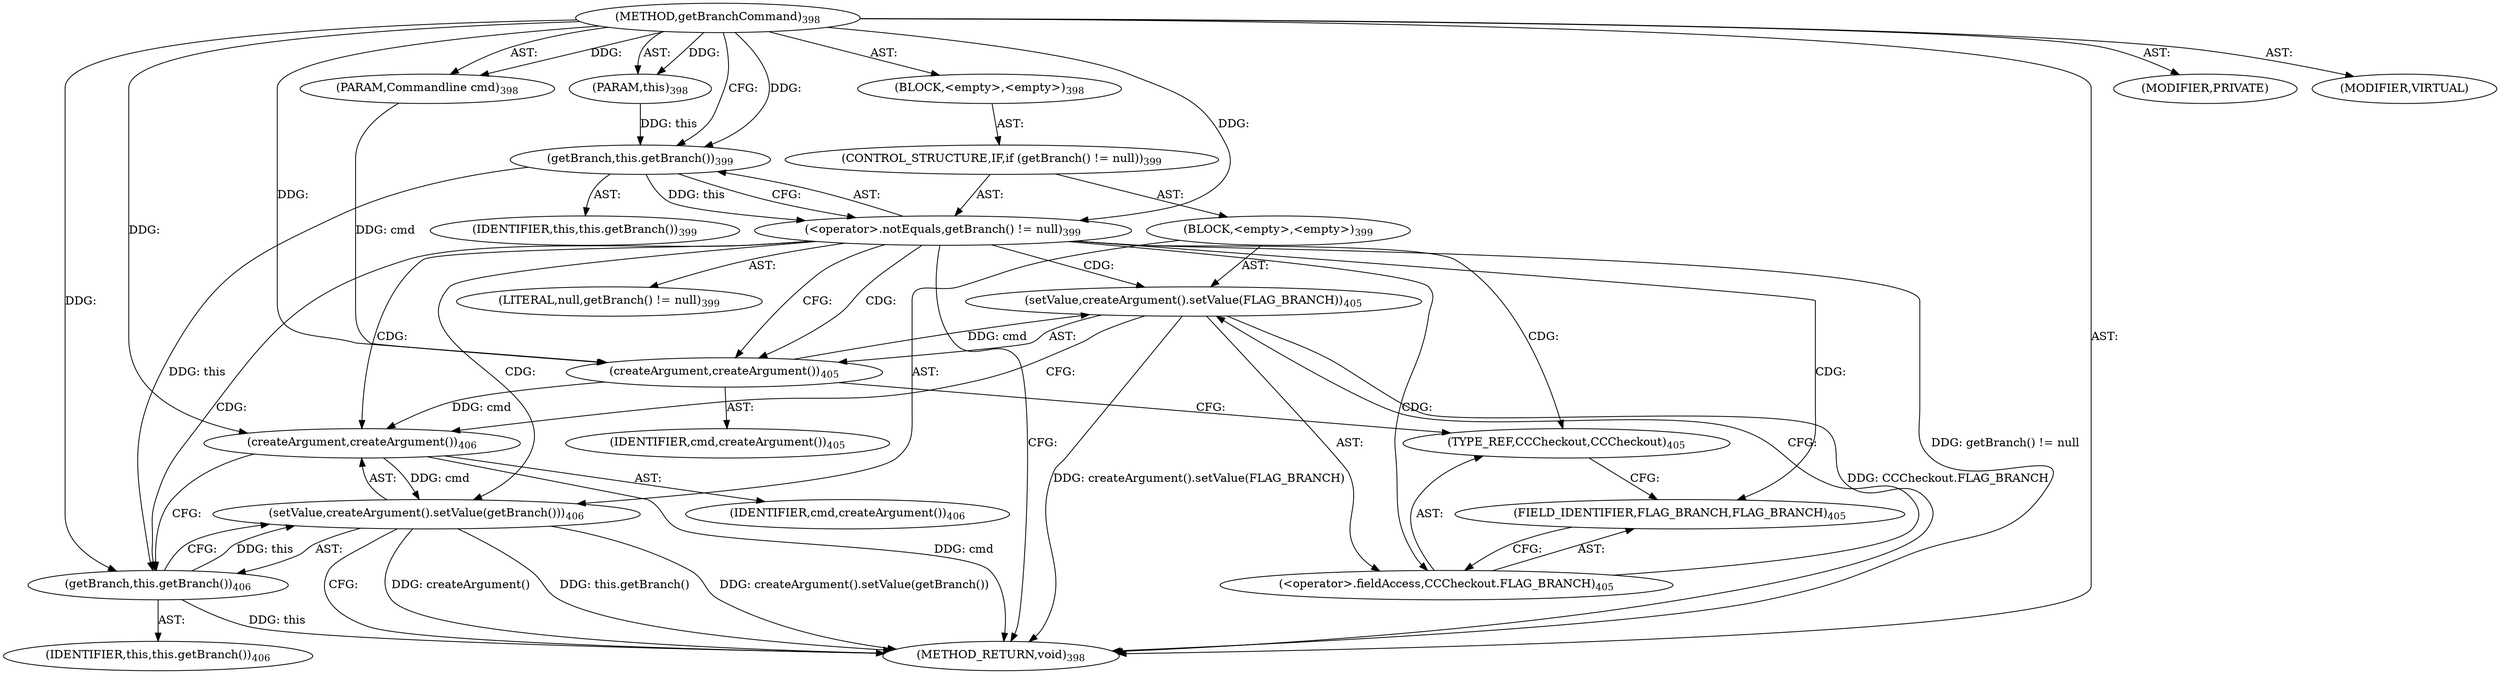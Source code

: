 digraph "getBranchCommand" {  
"111669149715" [label = <(METHOD,getBranchCommand)<SUB>398</SUB>> ]
"115964116995" [label = <(PARAM,this)<SUB>398</SUB>> ]
"115964117024" [label = <(PARAM,Commandline cmd)<SUB>398</SUB>> ]
"25769803812" [label = <(BLOCK,&lt;empty&gt;,&lt;empty&gt;)<SUB>398</SUB>> ]
"47244640272" [label = <(CONTROL_STRUCTURE,IF,if (getBranch() != null))<SUB>399</SUB>> ]
"30064771168" [label = <(&lt;operator&gt;.notEquals,getBranch() != null)<SUB>399</SUB>> ]
"30064771169" [label = <(getBranch,this.getBranch())<SUB>399</SUB>> ]
"68719476758" [label = <(IDENTIFIER,this,this.getBranch())<SUB>399</SUB>> ]
"90194313224" [label = <(LITERAL,null,getBranch() != null)<SUB>399</SUB>> ]
"25769803813" [label = <(BLOCK,&lt;empty&gt;,&lt;empty&gt;)<SUB>399</SUB>> ]
"30064771170" [label = <(setValue,createArgument().setValue(FLAG_BRANCH))<SUB>405</SUB>> ]
"30064771171" [label = <(createArgument,createArgument())<SUB>405</SUB>> ]
"68719476820" [label = <(IDENTIFIER,cmd,createArgument())<SUB>405</SUB>> ]
"30064771172" [label = <(&lt;operator&gt;.fieldAccess,CCCheckout.FLAG_BRANCH)<SUB>405</SUB>> ]
"180388626439" [label = <(TYPE_REF,CCCheckout,CCCheckout)<SUB>405</SUB>> ]
"55834574871" [label = <(FIELD_IDENTIFIER,FLAG_BRANCH,FLAG_BRANCH)<SUB>405</SUB>> ]
"30064771173" [label = <(setValue,createArgument().setValue(getBranch()))<SUB>406</SUB>> ]
"30064771174" [label = <(createArgument,createArgument())<SUB>406</SUB>> ]
"68719476821" [label = <(IDENTIFIER,cmd,createArgument())<SUB>406</SUB>> ]
"30064771175" [label = <(getBranch,this.getBranch())<SUB>406</SUB>> ]
"68719476759" [label = <(IDENTIFIER,this,this.getBranch())<SUB>406</SUB>> ]
"133143986222" [label = <(MODIFIER,PRIVATE)> ]
"133143986223" [label = <(MODIFIER,VIRTUAL)> ]
"128849018899" [label = <(METHOD_RETURN,void)<SUB>398</SUB>> ]
  "111669149715" -> "115964116995"  [ label = "AST: "] 
  "111669149715" -> "115964117024"  [ label = "AST: "] 
  "111669149715" -> "25769803812"  [ label = "AST: "] 
  "111669149715" -> "133143986222"  [ label = "AST: "] 
  "111669149715" -> "133143986223"  [ label = "AST: "] 
  "111669149715" -> "128849018899"  [ label = "AST: "] 
  "25769803812" -> "47244640272"  [ label = "AST: "] 
  "47244640272" -> "30064771168"  [ label = "AST: "] 
  "47244640272" -> "25769803813"  [ label = "AST: "] 
  "30064771168" -> "30064771169"  [ label = "AST: "] 
  "30064771168" -> "90194313224"  [ label = "AST: "] 
  "30064771169" -> "68719476758"  [ label = "AST: "] 
  "25769803813" -> "30064771170"  [ label = "AST: "] 
  "25769803813" -> "30064771173"  [ label = "AST: "] 
  "30064771170" -> "30064771171"  [ label = "AST: "] 
  "30064771170" -> "30064771172"  [ label = "AST: "] 
  "30064771171" -> "68719476820"  [ label = "AST: "] 
  "30064771172" -> "180388626439"  [ label = "AST: "] 
  "30064771172" -> "55834574871"  [ label = "AST: "] 
  "30064771173" -> "30064771174"  [ label = "AST: "] 
  "30064771173" -> "30064771175"  [ label = "AST: "] 
  "30064771174" -> "68719476821"  [ label = "AST: "] 
  "30064771175" -> "68719476759"  [ label = "AST: "] 
  "30064771168" -> "128849018899"  [ label = "CFG: "] 
  "30064771168" -> "30064771171"  [ label = "CFG: "] 
  "30064771169" -> "30064771168"  [ label = "CFG: "] 
  "30064771170" -> "30064771174"  [ label = "CFG: "] 
  "30064771173" -> "128849018899"  [ label = "CFG: "] 
  "30064771171" -> "180388626439"  [ label = "CFG: "] 
  "30064771172" -> "30064771170"  [ label = "CFG: "] 
  "30064771174" -> "30064771175"  [ label = "CFG: "] 
  "30064771175" -> "30064771173"  [ label = "CFG: "] 
  "180388626439" -> "55834574871"  [ label = "CFG: "] 
  "55834574871" -> "30064771172"  [ label = "CFG: "] 
  "111669149715" -> "30064771169"  [ label = "CFG: "] 
  "30064771168" -> "128849018899"  [ label = "DDG: getBranch() != null"] 
  "30064771170" -> "128849018899"  [ label = "DDG: CCCheckout.FLAG_BRANCH"] 
  "30064771170" -> "128849018899"  [ label = "DDG: createArgument().setValue(FLAG_BRANCH)"] 
  "30064771174" -> "128849018899"  [ label = "DDG: cmd"] 
  "30064771173" -> "128849018899"  [ label = "DDG: createArgument()"] 
  "30064771175" -> "128849018899"  [ label = "DDG: this"] 
  "30064771173" -> "128849018899"  [ label = "DDG: this.getBranch()"] 
  "30064771173" -> "128849018899"  [ label = "DDG: createArgument().setValue(getBranch())"] 
  "111669149715" -> "115964116995"  [ label = "DDG: "] 
  "111669149715" -> "115964117024"  [ label = "DDG: "] 
  "30064771169" -> "30064771168"  [ label = "DDG: this"] 
  "111669149715" -> "30064771168"  [ label = "DDG: "] 
  "115964116995" -> "30064771169"  [ label = "DDG: this"] 
  "111669149715" -> "30064771169"  [ label = "DDG: "] 
  "30064771171" -> "30064771170"  [ label = "DDG: cmd"] 
  "30064771174" -> "30064771173"  [ label = "DDG: cmd"] 
  "30064771175" -> "30064771173"  [ label = "DDG: this"] 
  "115964117024" -> "30064771171"  [ label = "DDG: cmd"] 
  "111669149715" -> "30064771171"  [ label = "DDG: "] 
  "30064771171" -> "30064771174"  [ label = "DDG: cmd"] 
  "111669149715" -> "30064771174"  [ label = "DDG: "] 
  "30064771169" -> "30064771175"  [ label = "DDG: this"] 
  "111669149715" -> "30064771175"  [ label = "DDG: "] 
  "30064771168" -> "30064771175"  [ label = "CDG: "] 
  "30064771168" -> "30064771174"  [ label = "CDG: "] 
  "30064771168" -> "30064771171"  [ label = "CDG: "] 
  "30064771168" -> "30064771170"  [ label = "CDG: "] 
  "30064771168" -> "30064771173"  [ label = "CDG: "] 
  "30064771168" -> "30064771172"  [ label = "CDG: "] 
  "30064771168" -> "180388626439"  [ label = "CDG: "] 
  "30064771168" -> "55834574871"  [ label = "CDG: "] 
}
